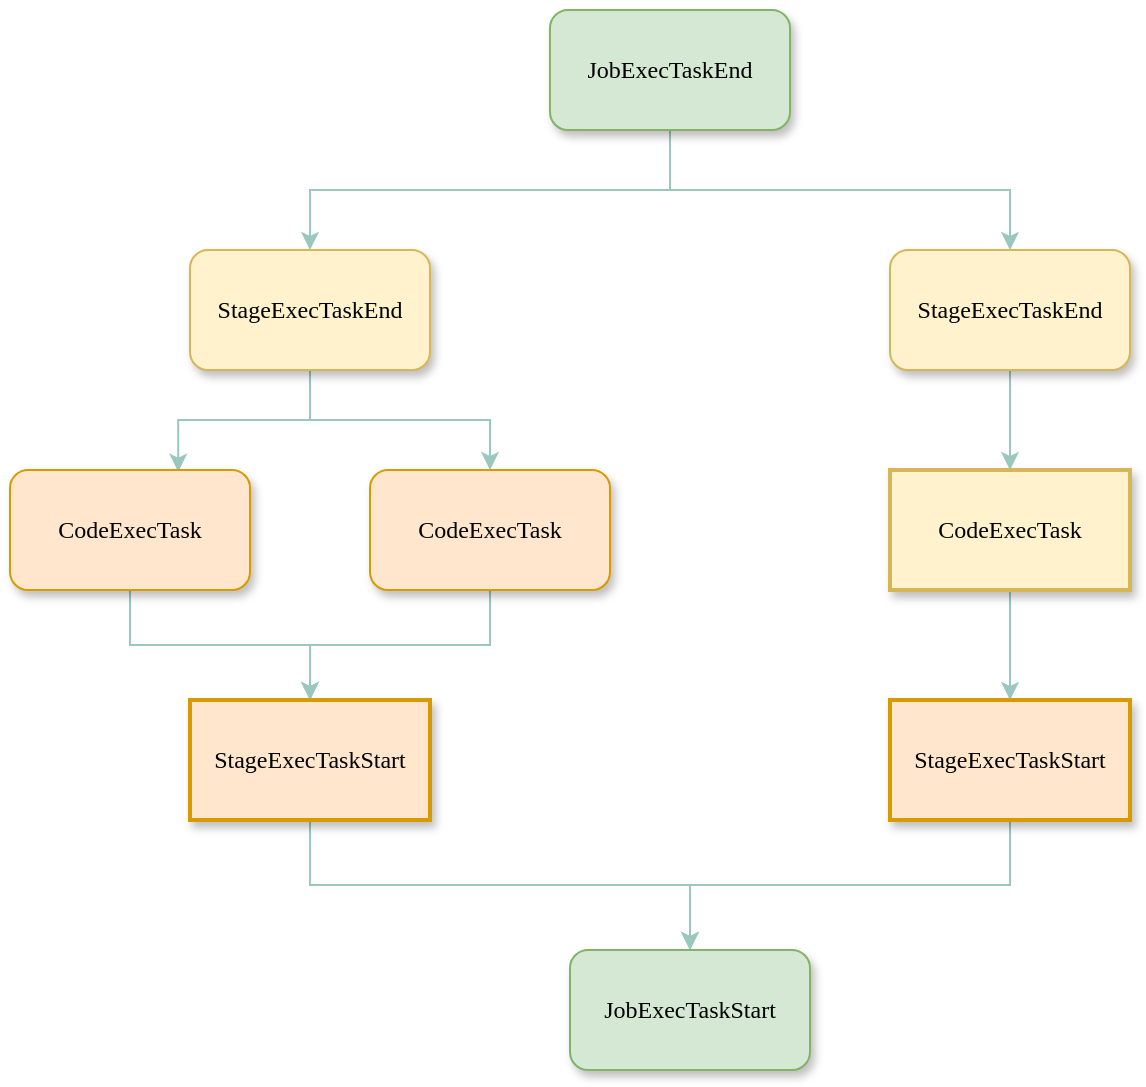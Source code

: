 <mxfile version="14.0.1" type="github">
  <diagram name="Page-1" id="10a91c8b-09ff-31b1-d368-03940ed4cc9e">
    <mxGraphModel dx="1422" dy="706" grid="1" gridSize="10" guides="1" tooltips="1" connect="1" arrows="1" fold="1" page="1" pageScale="1" pageWidth="1100" pageHeight="850" background="#ffffff" math="0" shadow="0">
      <root>
        <mxCell id="0" />
        <mxCell id="1" parent="0" />
        <mxCell id="ATdARF7LjYDkbFCXHbay-15" style="edgeStyle=orthogonalEdgeStyle;rounded=0;orthogonalLoop=1;jettySize=auto;html=1;exitX=0.5;exitY=1;exitDx=0;exitDy=0;entryX=0.5;entryY=0;entryDx=0;entryDy=0;strokeColor=#9AC7BF;" parent="1" source="62893188c0fa7362-1" target="62893188c0fa7362-2" edge="1">
          <mxGeometry relative="1" as="geometry" />
        </mxCell>
        <mxCell id="ATdARF7LjYDkbFCXHbay-16" style="edgeStyle=orthogonalEdgeStyle;rounded=0;orthogonalLoop=1;jettySize=auto;html=1;exitX=0.5;exitY=1;exitDx=0;exitDy=0;entryX=0.5;entryY=0;entryDx=0;entryDy=0;strokeColor=#9AC7BF;" parent="1" source="62893188c0fa7362-1" target="62893188c0fa7362-3" edge="1">
          <mxGeometry relative="1" as="geometry" />
        </mxCell>
        <mxCell id="62893188c0fa7362-1" value="JobExecTaskEnd" style="whiteSpace=wrap;html=1;rounded=1;shadow=1;labelBackgroundColor=none;strokeWidth=1;fontFamily=Verdana;fontSize=12;align=center;fillColor=#d5e8d4;strokeColor=#82b366;" parent="1" vertex="1">
          <mxGeometry x="610" y="50" width="120" height="60" as="geometry" />
        </mxCell>
        <mxCell id="ATdARF7LjYDkbFCXHbay-10" style="edgeStyle=orthogonalEdgeStyle;rounded=0;orthogonalLoop=1;jettySize=auto;html=1;exitX=0.5;exitY=1;exitDx=0;exitDy=0;entryX=0.701;entryY=0.014;entryDx=0;entryDy=0;entryPerimeter=0;strokeColor=#9AC7BF;" parent="1" source="62893188c0fa7362-2" target="62893188c0fa7362-12" edge="1">
          <mxGeometry relative="1" as="geometry" />
        </mxCell>
        <mxCell id="ATdARF7LjYDkbFCXHbay-11" style="edgeStyle=orthogonalEdgeStyle;rounded=0;orthogonalLoop=1;jettySize=auto;html=1;exitX=0.5;exitY=1;exitDx=0;exitDy=0;entryX=0.5;entryY=0;entryDx=0;entryDy=0;strokeColor=#9AC7BF;" parent="1" source="62893188c0fa7362-2" target="62893188c0fa7362-13" edge="1">
          <mxGeometry relative="1" as="geometry" />
        </mxCell>
        <mxCell id="62893188c0fa7362-2" value="&lt;span&gt;StageExecTaskEnd&lt;/span&gt;" style="whiteSpace=wrap;html=1;rounded=1;shadow=1;labelBackgroundColor=none;strokeWidth=1;fontFamily=Verdana;fontSize=12;align=center;fillColor=#fff2cc;strokeColor=#d6b656;" parent="1" vertex="1">
          <mxGeometry x="430" y="170" width="120" height="60" as="geometry" />
        </mxCell>
        <mxCell id="ATdARF7LjYDkbFCXHbay-17" style="edgeStyle=orthogonalEdgeStyle;rounded=0;orthogonalLoop=1;jettySize=auto;html=1;exitX=0.5;exitY=1;exitDx=0;exitDy=0;entryX=0.5;entryY=0;entryDx=0;entryDy=0;strokeColor=#9AC7BF;" parent="1" source="62893188c0fa7362-3" target="62893188c0fa7362-10" edge="1">
          <mxGeometry relative="1" as="geometry" />
        </mxCell>
        <mxCell id="62893188c0fa7362-3" value="StageExecTaskEnd" style="whiteSpace=wrap;html=1;rounded=1;shadow=1;labelBackgroundColor=none;strokeWidth=1;fontFamily=Verdana;fontSize=12;align=center;fillColor=#fff2cc;strokeColor=#d6b656;" parent="1" vertex="1">
          <mxGeometry x="780" y="170" width="120" height="60" as="geometry" />
        </mxCell>
        <mxCell id="ATdARF7LjYDkbFCXHbay-18" style="edgeStyle=orthogonalEdgeStyle;rounded=0;orthogonalLoop=1;jettySize=auto;html=1;exitX=0.5;exitY=1;exitDx=0;exitDy=0;entryX=0.5;entryY=0;entryDx=0;entryDy=0;strokeColor=#9AC7BF;" parent="1" source="62893188c0fa7362-10" target="62893188c0fa7362-11" edge="1">
          <mxGeometry relative="1" as="geometry" />
        </mxCell>
        <mxCell id="62893188c0fa7362-10" value="CodeExecTask" style="whiteSpace=wrap;html=1;rounded=0;shadow=1;labelBackgroundColor=none;strokeWidth=2;fontFamily=Verdana;fontSize=12;align=center;fillColor=#fff2cc;strokeColor=#d6b656;" parent="1" vertex="1">
          <mxGeometry x="780" y="280" width="120" height="60" as="geometry" />
        </mxCell>
        <mxCell id="ATdARF7LjYDkbFCXHbay-22" style="edgeStyle=orthogonalEdgeStyle;rounded=0;orthogonalLoop=1;jettySize=auto;html=1;exitX=0.5;exitY=1;exitDx=0;exitDy=0;entryX=0.5;entryY=0;entryDx=0;entryDy=0;strokeColor=#9AC7BF;" parent="1" source="62893188c0fa7362-11" target="ATdARF7LjYDkbFCXHbay-19" edge="1">
          <mxGeometry relative="1" as="geometry" />
        </mxCell>
        <mxCell id="62893188c0fa7362-11" value="&lt;span&gt;StageExecTaskStart&lt;/span&gt;" style="whiteSpace=wrap;html=1;rounded=0;shadow=1;labelBackgroundColor=none;strokeWidth=2;fontFamily=Verdana;fontSize=12;align=center;fillColor=#ffe6cc;strokeColor=#d79b00;" parent="1" vertex="1">
          <mxGeometry x="780" y="395" width="120" height="60" as="geometry" />
        </mxCell>
        <mxCell id="ATdARF7LjYDkbFCXHbay-12" style="edgeStyle=orthogonalEdgeStyle;rounded=0;orthogonalLoop=1;jettySize=auto;html=1;exitX=0.5;exitY=1;exitDx=0;exitDy=0;entryX=0.5;entryY=0;entryDx=0;entryDy=0;strokeColor=#9AC7BF;" parent="1" source="62893188c0fa7362-12" target="ATdARF7LjYDkbFCXHbay-8" edge="1">
          <mxGeometry relative="1" as="geometry" />
        </mxCell>
        <mxCell id="62893188c0fa7362-12" value="&lt;span&gt;CodeExecTask&lt;/span&gt;" style="whiteSpace=wrap;html=1;rounded=1;shadow=1;labelBackgroundColor=none;strokeWidth=1;fontFamily=Verdana;fontSize=12;align=center;fillColor=#ffe6cc;strokeColor=#d79b00;" parent="1" vertex="1">
          <mxGeometry x="340" y="280" width="120" height="60" as="geometry" />
        </mxCell>
        <mxCell id="ATdARF7LjYDkbFCXHbay-14" style="edgeStyle=orthogonalEdgeStyle;rounded=0;orthogonalLoop=1;jettySize=auto;html=1;exitX=0.5;exitY=1;exitDx=0;exitDy=0;entryX=0.5;entryY=0;entryDx=0;entryDy=0;strokeColor=#9AC7BF;" parent="1" source="62893188c0fa7362-13" target="ATdARF7LjYDkbFCXHbay-8" edge="1">
          <mxGeometry relative="1" as="geometry" />
        </mxCell>
        <mxCell id="62893188c0fa7362-13" value="CodeExecTask" style="whiteSpace=wrap;html=1;rounded=1;shadow=1;labelBackgroundColor=none;strokeWidth=1;fontFamily=Verdana;fontSize=12;align=center;fillColor=#ffe6cc;strokeColor=#d79b00;" parent="1" vertex="1">
          <mxGeometry x="520" y="280" width="120" height="60" as="geometry" />
        </mxCell>
        <mxCell id="ATdARF7LjYDkbFCXHbay-20" style="edgeStyle=orthogonalEdgeStyle;rounded=0;orthogonalLoop=1;jettySize=auto;html=1;exitX=0.5;exitY=1;exitDx=0;exitDy=0;entryX=0.5;entryY=0;entryDx=0;entryDy=0;strokeColor=#9AC7BF;" parent="1" source="ATdARF7LjYDkbFCXHbay-8" target="ATdARF7LjYDkbFCXHbay-19" edge="1">
          <mxGeometry relative="1" as="geometry" />
        </mxCell>
        <mxCell id="ATdARF7LjYDkbFCXHbay-8" value="&lt;span&gt;StageExecTaskStart&lt;/span&gt;" style="whiteSpace=wrap;html=1;rounded=0;shadow=1;labelBackgroundColor=none;strokeWidth=2;fontFamily=Verdana;fontSize=12;align=center;fillColor=#ffe6cc;strokeColor=#d79b00;" parent="1" vertex="1">
          <mxGeometry x="430" y="395" width="120" height="60" as="geometry" />
        </mxCell>
        <mxCell id="ATdARF7LjYDkbFCXHbay-19" value="JobExecTaskStart" style="whiteSpace=wrap;html=1;rounded=1;shadow=1;labelBackgroundColor=none;strokeWidth=1;fontFamily=Verdana;fontSize=12;align=center;fillColor=#d5e8d4;strokeColor=#82b366;" parent="1" vertex="1">
          <mxGeometry x="620" y="520" width="120" height="60" as="geometry" />
        </mxCell>
      </root>
    </mxGraphModel>
  </diagram>
</mxfile>
